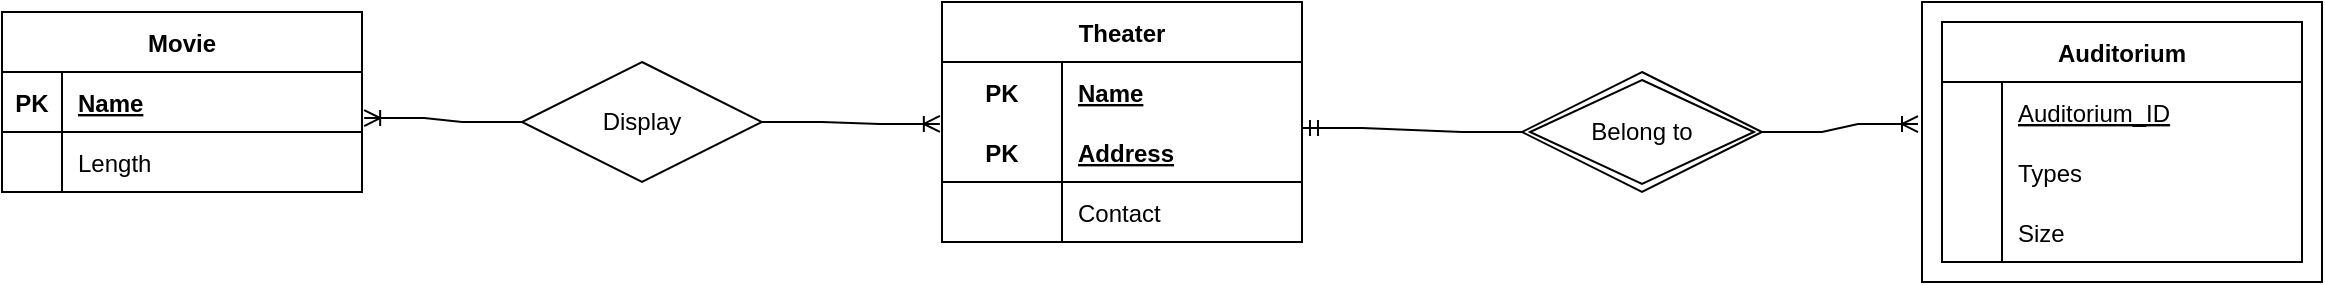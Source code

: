 <mxfile version="20.8.20" type="github">
  <diagram id="R2lEEEUBdFMjLlhIrx00" name="Page-1">
    <mxGraphModel dx="2284" dy="796" grid="1" gridSize="10" guides="1" tooltips="1" connect="1" arrows="1" fold="1" page="1" pageScale="1" pageWidth="850" pageHeight="1100" math="0" shadow="0" extFonts="Permanent Marker^https://fonts.googleapis.com/css?family=Permanent+Marker">
      <root>
        <mxCell id="0" />
        <mxCell id="1" parent="0" />
        <mxCell id="tCxVdie8RniLQorz963I-29" value="" style="rounded=0;whiteSpace=wrap;html=1;" vertex="1" parent="1">
          <mxGeometry x="370" y="40" width="200" height="140" as="geometry" />
        </mxCell>
        <mxCell id="tCxVdie8RniLQorz963I-14" value="Auditorium" style="shape=table;startSize=30;container=1;collapsible=1;childLayout=tableLayout;fixedRows=1;rowLines=0;fontStyle=1;align=center;resizeLast=1;" vertex="1" parent="1">
          <mxGeometry x="380" y="50" width="180" height="120" as="geometry" />
        </mxCell>
        <mxCell id="tCxVdie8RniLQorz963I-18" value="" style="shape=tableRow;horizontal=0;startSize=0;swimlaneHead=0;swimlaneBody=0;fillColor=none;collapsible=0;dropTarget=0;points=[[0,0.5],[1,0.5]];portConstraint=eastwest;top=0;left=0;right=0;bottom=0;" vertex="1" parent="tCxVdie8RniLQorz963I-14">
          <mxGeometry y="30" width="180" height="30" as="geometry" />
        </mxCell>
        <mxCell id="tCxVdie8RniLQorz963I-19" value="" style="shape=partialRectangle;connectable=0;fillColor=none;top=0;left=0;bottom=0;right=0;editable=1;overflow=hidden;" vertex="1" parent="tCxVdie8RniLQorz963I-18">
          <mxGeometry width="30" height="30" as="geometry">
            <mxRectangle width="30" height="30" as="alternateBounds" />
          </mxGeometry>
        </mxCell>
        <mxCell id="tCxVdie8RniLQorz963I-20" value="Auditorium_ID" style="shape=partialRectangle;connectable=0;fillColor=none;top=0;left=0;bottom=0;right=0;align=left;spacingLeft=6;overflow=hidden;fontStyle=4" vertex="1" parent="tCxVdie8RniLQorz963I-18">
          <mxGeometry x="30" width="150" height="30" as="geometry">
            <mxRectangle width="150" height="30" as="alternateBounds" />
          </mxGeometry>
        </mxCell>
        <mxCell id="tCxVdie8RniLQorz963I-21" value="" style="shape=tableRow;horizontal=0;startSize=0;swimlaneHead=0;swimlaneBody=0;fillColor=none;collapsible=0;dropTarget=0;points=[[0,0.5],[1,0.5]];portConstraint=eastwest;top=0;left=0;right=0;bottom=0;" vertex="1" parent="tCxVdie8RniLQorz963I-14">
          <mxGeometry y="60" width="180" height="30" as="geometry" />
        </mxCell>
        <mxCell id="tCxVdie8RniLQorz963I-22" value="" style="shape=partialRectangle;connectable=0;fillColor=none;top=0;left=0;bottom=0;right=0;editable=1;overflow=hidden;" vertex="1" parent="tCxVdie8RniLQorz963I-21">
          <mxGeometry width="30" height="30" as="geometry">
            <mxRectangle width="30" height="30" as="alternateBounds" />
          </mxGeometry>
        </mxCell>
        <mxCell id="tCxVdie8RniLQorz963I-23" value="Types" style="shape=partialRectangle;connectable=0;fillColor=none;top=0;left=0;bottom=0;right=0;align=left;spacingLeft=6;overflow=hidden;" vertex="1" parent="tCxVdie8RniLQorz963I-21">
          <mxGeometry x="30" width="150" height="30" as="geometry">
            <mxRectangle width="150" height="30" as="alternateBounds" />
          </mxGeometry>
        </mxCell>
        <mxCell id="tCxVdie8RniLQorz963I-24" value="" style="shape=tableRow;horizontal=0;startSize=0;swimlaneHead=0;swimlaneBody=0;fillColor=none;collapsible=0;dropTarget=0;points=[[0,0.5],[1,0.5]];portConstraint=eastwest;top=0;left=0;right=0;bottom=0;" vertex="1" parent="tCxVdie8RniLQorz963I-14">
          <mxGeometry y="90" width="180" height="30" as="geometry" />
        </mxCell>
        <mxCell id="tCxVdie8RniLQorz963I-25" value="" style="shape=partialRectangle;connectable=0;fillColor=none;top=0;left=0;bottom=0;right=0;editable=1;overflow=hidden;" vertex="1" parent="tCxVdie8RniLQorz963I-24">
          <mxGeometry width="30" height="30" as="geometry">
            <mxRectangle width="30" height="30" as="alternateBounds" />
          </mxGeometry>
        </mxCell>
        <mxCell id="tCxVdie8RniLQorz963I-26" value="Size" style="shape=partialRectangle;connectable=0;fillColor=none;top=0;left=0;bottom=0;right=0;align=left;spacingLeft=6;overflow=hidden;" vertex="1" parent="tCxVdie8RniLQorz963I-24">
          <mxGeometry x="30" width="150" height="30" as="geometry">
            <mxRectangle width="150" height="30" as="alternateBounds" />
          </mxGeometry>
        </mxCell>
        <mxCell id="tCxVdie8RniLQorz963I-27" value="Belong to" style="shape=rhombus;double=1;perimeter=rhombusPerimeter;whiteSpace=wrap;html=1;align=center;" vertex="1" parent="1">
          <mxGeometry x="170" y="75" width="120" height="60" as="geometry" />
        </mxCell>
        <mxCell id="tCxVdie8RniLQorz963I-32" value="Movie" style="shape=table;startSize=30;container=1;collapsible=1;childLayout=tableLayout;fixedRows=1;rowLines=0;fontStyle=1;align=center;resizeLast=1;" vertex="1" parent="1">
          <mxGeometry x="-590" y="45" width="180" height="90" as="geometry" />
        </mxCell>
        <mxCell id="tCxVdie8RniLQorz963I-33" value="" style="shape=tableRow;horizontal=0;startSize=0;swimlaneHead=0;swimlaneBody=0;fillColor=none;collapsible=0;dropTarget=0;points=[[0,0.5],[1,0.5]];portConstraint=eastwest;top=0;left=0;right=0;bottom=1;" vertex="1" parent="tCxVdie8RniLQorz963I-32">
          <mxGeometry y="30" width="180" height="30" as="geometry" />
        </mxCell>
        <mxCell id="tCxVdie8RniLQorz963I-34" value="PK" style="shape=partialRectangle;connectable=0;fillColor=none;top=0;left=0;bottom=0;right=0;fontStyle=1;overflow=hidden;" vertex="1" parent="tCxVdie8RniLQorz963I-33">
          <mxGeometry width="30" height="30" as="geometry">
            <mxRectangle width="30" height="30" as="alternateBounds" />
          </mxGeometry>
        </mxCell>
        <mxCell id="tCxVdie8RniLQorz963I-35" value="Name" style="shape=partialRectangle;connectable=0;fillColor=none;top=0;left=0;bottom=0;right=0;align=left;spacingLeft=6;fontStyle=5;overflow=hidden;" vertex="1" parent="tCxVdie8RniLQorz963I-33">
          <mxGeometry x="30" width="150" height="30" as="geometry">
            <mxRectangle width="150" height="30" as="alternateBounds" />
          </mxGeometry>
        </mxCell>
        <mxCell id="tCxVdie8RniLQorz963I-36" value="" style="shape=tableRow;horizontal=0;startSize=0;swimlaneHead=0;swimlaneBody=0;fillColor=none;collapsible=0;dropTarget=0;points=[[0,0.5],[1,0.5]];portConstraint=eastwest;top=0;left=0;right=0;bottom=0;" vertex="1" parent="tCxVdie8RniLQorz963I-32">
          <mxGeometry y="60" width="180" height="30" as="geometry" />
        </mxCell>
        <mxCell id="tCxVdie8RniLQorz963I-37" value="" style="shape=partialRectangle;connectable=0;fillColor=none;top=0;left=0;bottom=0;right=0;editable=1;overflow=hidden;" vertex="1" parent="tCxVdie8RniLQorz963I-36">
          <mxGeometry width="30" height="30" as="geometry">
            <mxRectangle width="30" height="30" as="alternateBounds" />
          </mxGeometry>
        </mxCell>
        <mxCell id="tCxVdie8RniLQorz963I-38" value="Length" style="shape=partialRectangle;connectable=0;fillColor=none;top=0;left=0;bottom=0;right=0;align=left;spacingLeft=6;overflow=hidden;" vertex="1" parent="tCxVdie8RniLQorz963I-36">
          <mxGeometry x="30" width="150" height="30" as="geometry">
            <mxRectangle width="150" height="30" as="alternateBounds" />
          </mxGeometry>
        </mxCell>
        <mxCell id="tCxVdie8RniLQorz963I-61" value="Theater" style="shape=table;startSize=30;container=1;collapsible=1;childLayout=tableLayout;fixedRows=1;rowLines=0;fontStyle=1;align=center;resizeLast=1;" vertex="1" parent="1">
          <mxGeometry x="-120" y="40" width="180" height="120" as="geometry" />
        </mxCell>
        <mxCell id="tCxVdie8RniLQorz963I-62" value="" style="shape=tableRow;horizontal=0;startSize=0;swimlaneHead=0;swimlaneBody=0;fillColor=none;collapsible=0;dropTarget=0;points=[[0,0.5],[1,0.5]];portConstraint=eastwest;top=0;left=0;right=0;bottom=0;" vertex="1" parent="tCxVdie8RniLQorz963I-61">
          <mxGeometry y="30" width="180" height="30" as="geometry" />
        </mxCell>
        <mxCell id="tCxVdie8RniLQorz963I-63" value="PK" style="shape=partialRectangle;connectable=0;fillColor=none;top=0;left=0;bottom=0;right=0;fontStyle=1;overflow=hidden;" vertex="1" parent="tCxVdie8RniLQorz963I-62">
          <mxGeometry width="60" height="30" as="geometry">
            <mxRectangle width="60" height="30" as="alternateBounds" />
          </mxGeometry>
        </mxCell>
        <mxCell id="tCxVdie8RniLQorz963I-64" value="Name" style="shape=partialRectangle;connectable=0;fillColor=none;top=0;left=0;bottom=0;right=0;align=left;spacingLeft=6;fontStyle=5;overflow=hidden;" vertex="1" parent="tCxVdie8RniLQorz963I-62">
          <mxGeometry x="60" width="120" height="30" as="geometry">
            <mxRectangle width="120" height="30" as="alternateBounds" />
          </mxGeometry>
        </mxCell>
        <mxCell id="tCxVdie8RniLQorz963I-65" value="" style="shape=tableRow;horizontal=0;startSize=0;swimlaneHead=0;swimlaneBody=0;fillColor=none;collapsible=0;dropTarget=0;points=[[0,0.5],[1,0.5]];portConstraint=eastwest;top=0;left=0;right=0;bottom=1;" vertex="1" parent="tCxVdie8RniLQorz963I-61">
          <mxGeometry y="60" width="180" height="30" as="geometry" />
        </mxCell>
        <mxCell id="tCxVdie8RniLQorz963I-66" value="PK" style="shape=partialRectangle;connectable=0;fillColor=none;top=0;left=0;bottom=0;right=0;fontStyle=1;overflow=hidden;" vertex="1" parent="tCxVdie8RniLQorz963I-65">
          <mxGeometry width="60" height="30" as="geometry">
            <mxRectangle width="60" height="30" as="alternateBounds" />
          </mxGeometry>
        </mxCell>
        <mxCell id="tCxVdie8RniLQorz963I-67" value="Address" style="shape=partialRectangle;connectable=0;fillColor=none;top=0;left=0;bottom=0;right=0;align=left;spacingLeft=6;fontStyle=5;overflow=hidden;" vertex="1" parent="tCxVdie8RniLQorz963I-65">
          <mxGeometry x="60" width="120" height="30" as="geometry">
            <mxRectangle width="120" height="30" as="alternateBounds" />
          </mxGeometry>
        </mxCell>
        <mxCell id="tCxVdie8RniLQorz963I-68" value="" style="shape=tableRow;horizontal=0;startSize=0;swimlaneHead=0;swimlaneBody=0;fillColor=none;collapsible=0;dropTarget=0;points=[[0,0.5],[1,0.5]];portConstraint=eastwest;top=0;left=0;right=0;bottom=0;" vertex="1" parent="tCxVdie8RniLQorz963I-61">
          <mxGeometry y="90" width="180" height="30" as="geometry" />
        </mxCell>
        <mxCell id="tCxVdie8RniLQorz963I-69" value="" style="shape=partialRectangle;connectable=0;fillColor=none;top=0;left=0;bottom=0;right=0;editable=1;overflow=hidden;" vertex="1" parent="tCxVdie8RniLQorz963I-68">
          <mxGeometry width="60" height="30" as="geometry">
            <mxRectangle width="60" height="30" as="alternateBounds" />
          </mxGeometry>
        </mxCell>
        <mxCell id="tCxVdie8RniLQorz963I-70" value="Contact" style="shape=partialRectangle;connectable=0;fillColor=none;top=0;left=0;bottom=0;right=0;align=left;spacingLeft=6;overflow=hidden;" vertex="1" parent="tCxVdie8RniLQorz963I-68">
          <mxGeometry x="60" width="120" height="30" as="geometry">
            <mxRectangle width="120" height="30" as="alternateBounds" />
          </mxGeometry>
        </mxCell>
        <mxCell id="tCxVdie8RniLQorz963I-74" value="Display" style="shape=rhombus;perimeter=rhombusPerimeter;whiteSpace=wrap;html=1;align=center;" vertex="1" parent="1">
          <mxGeometry x="-330" y="70" width="120" height="60" as="geometry" />
        </mxCell>
        <mxCell id="tCxVdie8RniLQorz963I-75" value="" style="edgeStyle=entityRelationEdgeStyle;fontSize=12;html=1;endArrow=ERmandOne;rounded=0;exitX=0;exitY=0.5;exitDx=0;exitDy=0;entryX=1;entryY=0.1;entryDx=0;entryDy=0;entryPerimeter=0;" edge="1" parent="1" source="tCxVdie8RniLQorz963I-27" target="tCxVdie8RniLQorz963I-65">
          <mxGeometry width="100" height="100" relative="1" as="geometry">
            <mxPoint x="-10" y="350" as="sourcePoint" />
            <mxPoint x="90" y="250" as="targetPoint" />
          </mxGeometry>
        </mxCell>
        <mxCell id="tCxVdie8RniLQorz963I-78" value="" style="edgeStyle=entityRelationEdgeStyle;fontSize=12;html=1;endArrow=ERoneToMany;rounded=0;entryX=-0.01;entryY=0.436;entryDx=0;entryDy=0;entryPerimeter=0;exitX=1;exitY=0.5;exitDx=0;exitDy=0;" edge="1" parent="1" source="tCxVdie8RniLQorz963I-27" target="tCxVdie8RniLQorz963I-29">
          <mxGeometry width="100" height="100" relative="1" as="geometry">
            <mxPoint x="160" y="380" as="sourcePoint" />
            <mxPoint x="260" y="280" as="targetPoint" />
          </mxGeometry>
        </mxCell>
        <mxCell id="tCxVdie8RniLQorz963I-79" value="" style="edgeStyle=entityRelationEdgeStyle;fontSize=12;html=1;endArrow=ERoneToMany;rounded=0;exitX=0;exitY=0.5;exitDx=0;exitDy=0;entryX=1.006;entryY=0.767;entryDx=0;entryDy=0;entryPerimeter=0;" edge="1" parent="1" source="tCxVdie8RniLQorz963I-74" target="tCxVdie8RniLQorz963I-33">
          <mxGeometry width="100" height="100" relative="1" as="geometry">
            <mxPoint x="-380" y="300" as="sourcePoint" />
            <mxPoint x="-280" y="200" as="targetPoint" />
          </mxGeometry>
        </mxCell>
        <mxCell id="tCxVdie8RniLQorz963I-80" value="" style="edgeStyle=entityRelationEdgeStyle;fontSize=12;html=1;endArrow=ERoneToMany;rounded=0;exitX=1;exitY=0.5;exitDx=0;exitDy=0;entryX=-0.006;entryY=0.033;entryDx=0;entryDy=0;entryPerimeter=0;" edge="1" parent="1" source="tCxVdie8RniLQorz963I-74" target="tCxVdie8RniLQorz963I-65">
          <mxGeometry width="100" height="100" relative="1" as="geometry">
            <mxPoint x="-261" y="202" as="sourcePoint" />
            <mxPoint x="-340" y="200" as="targetPoint" />
          </mxGeometry>
        </mxCell>
      </root>
    </mxGraphModel>
  </diagram>
</mxfile>
